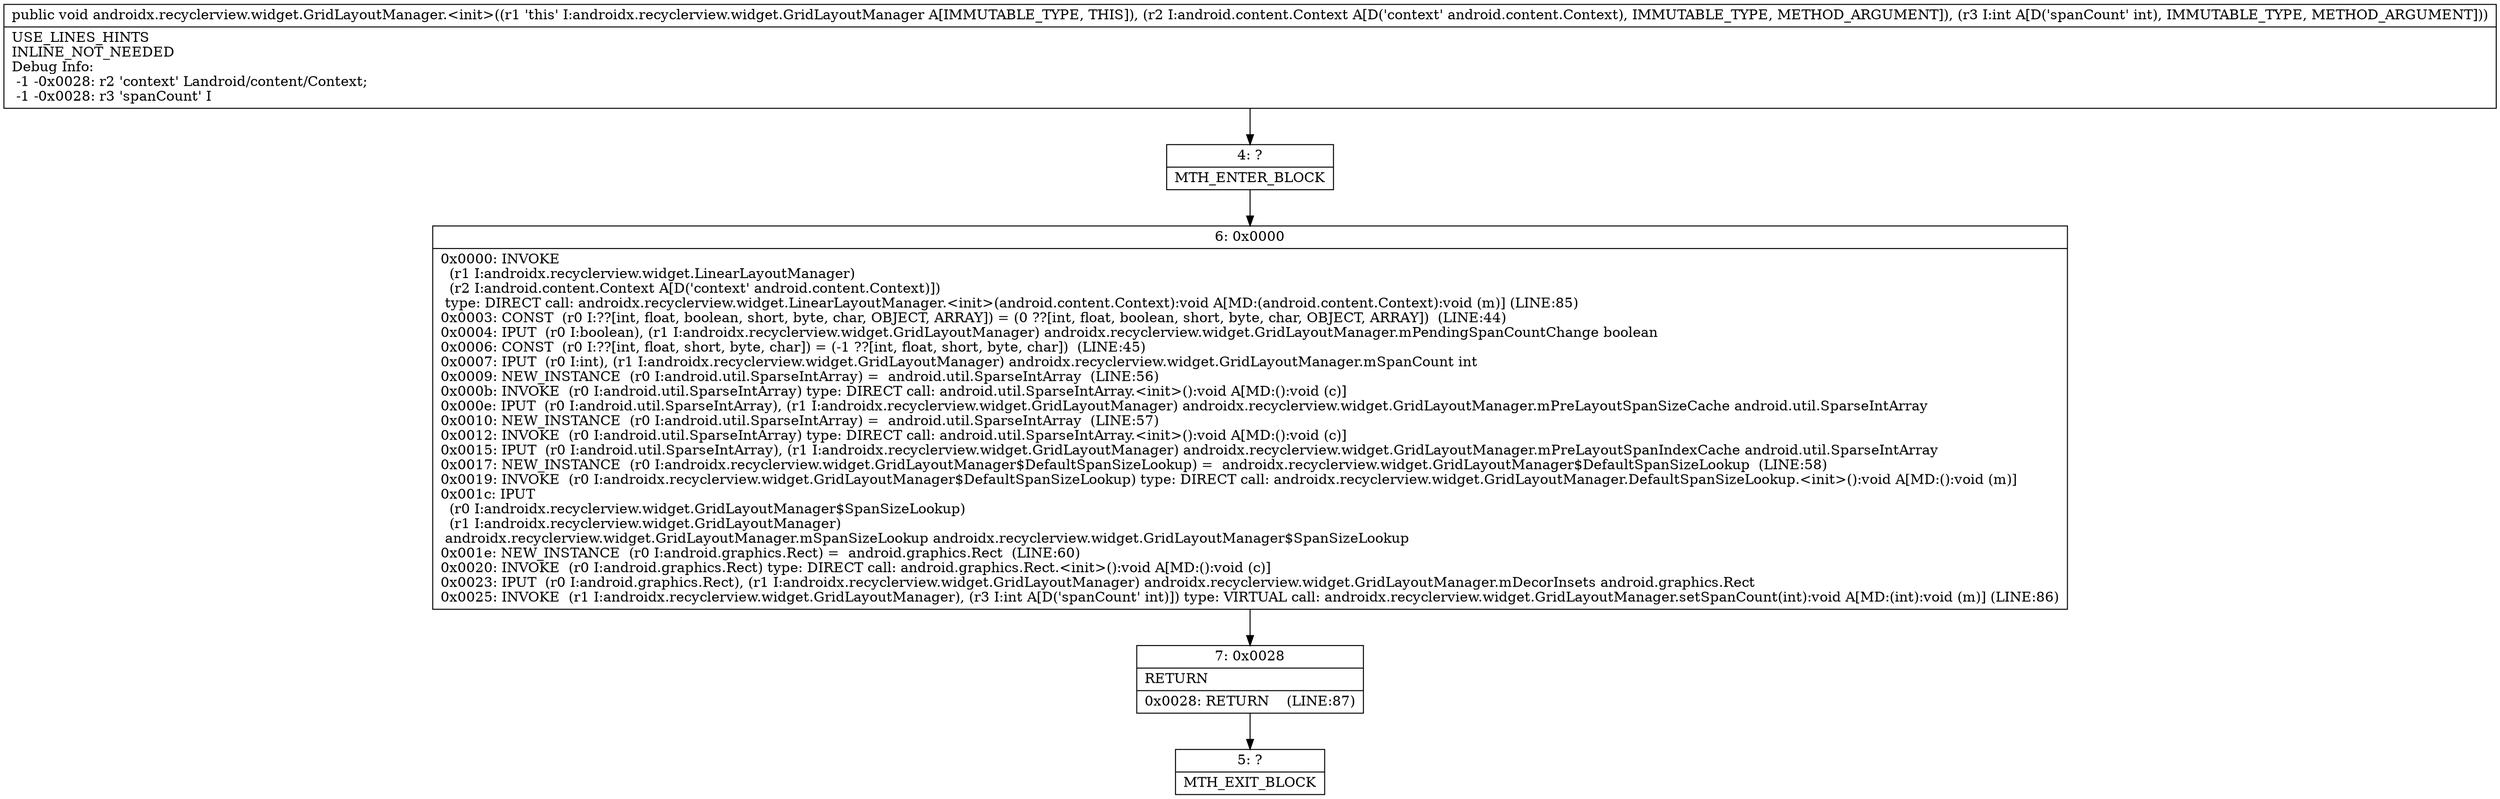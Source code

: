 digraph "CFG forandroidx.recyclerview.widget.GridLayoutManager.\<init\>(Landroid\/content\/Context;I)V" {
Node_4 [shape=record,label="{4\:\ ?|MTH_ENTER_BLOCK\l}"];
Node_6 [shape=record,label="{6\:\ 0x0000|0x0000: INVOKE  \l  (r1 I:androidx.recyclerview.widget.LinearLayoutManager)\l  (r2 I:android.content.Context A[D('context' android.content.Context)])\l type: DIRECT call: androidx.recyclerview.widget.LinearLayoutManager.\<init\>(android.content.Context):void A[MD:(android.content.Context):void (m)] (LINE:85)\l0x0003: CONST  (r0 I:??[int, float, boolean, short, byte, char, OBJECT, ARRAY]) = (0 ??[int, float, boolean, short, byte, char, OBJECT, ARRAY])  (LINE:44)\l0x0004: IPUT  (r0 I:boolean), (r1 I:androidx.recyclerview.widget.GridLayoutManager) androidx.recyclerview.widget.GridLayoutManager.mPendingSpanCountChange boolean \l0x0006: CONST  (r0 I:??[int, float, short, byte, char]) = (\-1 ??[int, float, short, byte, char])  (LINE:45)\l0x0007: IPUT  (r0 I:int), (r1 I:androidx.recyclerview.widget.GridLayoutManager) androidx.recyclerview.widget.GridLayoutManager.mSpanCount int \l0x0009: NEW_INSTANCE  (r0 I:android.util.SparseIntArray) =  android.util.SparseIntArray  (LINE:56)\l0x000b: INVOKE  (r0 I:android.util.SparseIntArray) type: DIRECT call: android.util.SparseIntArray.\<init\>():void A[MD:():void (c)]\l0x000e: IPUT  (r0 I:android.util.SparseIntArray), (r1 I:androidx.recyclerview.widget.GridLayoutManager) androidx.recyclerview.widget.GridLayoutManager.mPreLayoutSpanSizeCache android.util.SparseIntArray \l0x0010: NEW_INSTANCE  (r0 I:android.util.SparseIntArray) =  android.util.SparseIntArray  (LINE:57)\l0x0012: INVOKE  (r0 I:android.util.SparseIntArray) type: DIRECT call: android.util.SparseIntArray.\<init\>():void A[MD:():void (c)]\l0x0015: IPUT  (r0 I:android.util.SparseIntArray), (r1 I:androidx.recyclerview.widget.GridLayoutManager) androidx.recyclerview.widget.GridLayoutManager.mPreLayoutSpanIndexCache android.util.SparseIntArray \l0x0017: NEW_INSTANCE  (r0 I:androidx.recyclerview.widget.GridLayoutManager$DefaultSpanSizeLookup) =  androidx.recyclerview.widget.GridLayoutManager$DefaultSpanSizeLookup  (LINE:58)\l0x0019: INVOKE  (r0 I:androidx.recyclerview.widget.GridLayoutManager$DefaultSpanSizeLookup) type: DIRECT call: androidx.recyclerview.widget.GridLayoutManager.DefaultSpanSizeLookup.\<init\>():void A[MD:():void (m)]\l0x001c: IPUT  \l  (r0 I:androidx.recyclerview.widget.GridLayoutManager$SpanSizeLookup)\l  (r1 I:androidx.recyclerview.widget.GridLayoutManager)\l androidx.recyclerview.widget.GridLayoutManager.mSpanSizeLookup androidx.recyclerview.widget.GridLayoutManager$SpanSizeLookup \l0x001e: NEW_INSTANCE  (r0 I:android.graphics.Rect) =  android.graphics.Rect  (LINE:60)\l0x0020: INVOKE  (r0 I:android.graphics.Rect) type: DIRECT call: android.graphics.Rect.\<init\>():void A[MD:():void (c)]\l0x0023: IPUT  (r0 I:android.graphics.Rect), (r1 I:androidx.recyclerview.widget.GridLayoutManager) androidx.recyclerview.widget.GridLayoutManager.mDecorInsets android.graphics.Rect \l0x0025: INVOKE  (r1 I:androidx.recyclerview.widget.GridLayoutManager), (r3 I:int A[D('spanCount' int)]) type: VIRTUAL call: androidx.recyclerview.widget.GridLayoutManager.setSpanCount(int):void A[MD:(int):void (m)] (LINE:86)\l}"];
Node_7 [shape=record,label="{7\:\ 0x0028|RETURN\l|0x0028: RETURN    (LINE:87)\l}"];
Node_5 [shape=record,label="{5\:\ ?|MTH_EXIT_BLOCK\l}"];
MethodNode[shape=record,label="{public void androidx.recyclerview.widget.GridLayoutManager.\<init\>((r1 'this' I:androidx.recyclerview.widget.GridLayoutManager A[IMMUTABLE_TYPE, THIS]), (r2 I:android.content.Context A[D('context' android.content.Context), IMMUTABLE_TYPE, METHOD_ARGUMENT]), (r3 I:int A[D('spanCount' int), IMMUTABLE_TYPE, METHOD_ARGUMENT]))  | USE_LINES_HINTS\lINLINE_NOT_NEEDED\lDebug Info:\l  \-1 \-0x0028: r2 'context' Landroid\/content\/Context;\l  \-1 \-0x0028: r3 'spanCount' I\l}"];
MethodNode -> Node_4;Node_4 -> Node_6;
Node_6 -> Node_7;
Node_7 -> Node_5;
}

